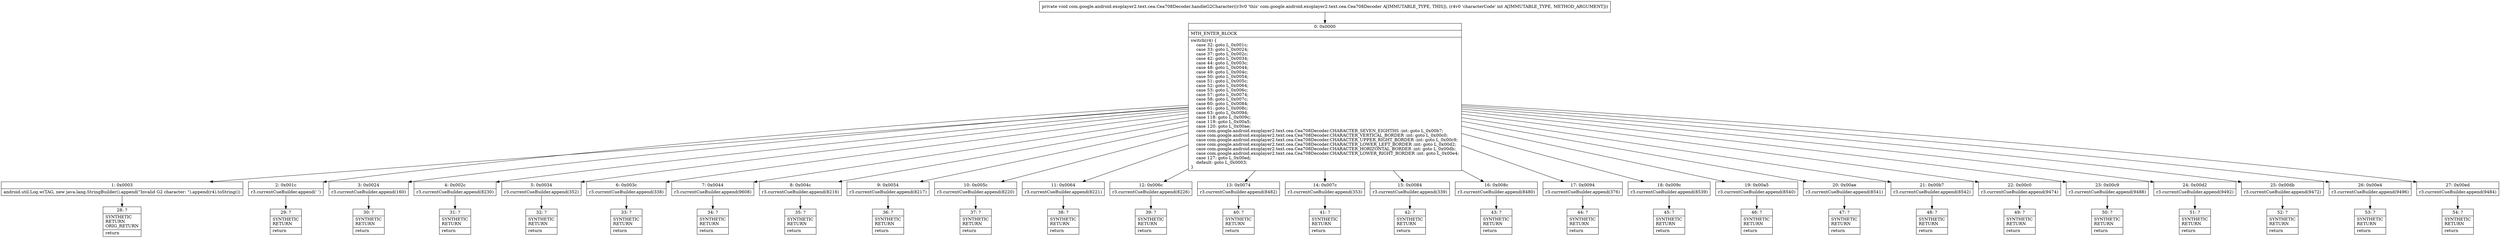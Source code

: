 digraph "CFG forcom.google.android.exoplayer2.text.cea.Cea708Decoder.handleG2Character(I)V" {
Node_0 [shape=record,label="{0\:\ 0x0000|MTH_ENTER_BLOCK\l|switch(r4) \{\l    case 32: goto L_0x001c;\l    case 33: goto L_0x0024;\l    case 37: goto L_0x002c;\l    case 42: goto L_0x0034;\l    case 44: goto L_0x003c;\l    case 48: goto L_0x0044;\l    case 49: goto L_0x004c;\l    case 50: goto L_0x0054;\l    case 51: goto L_0x005c;\l    case 52: goto L_0x0064;\l    case 53: goto L_0x006c;\l    case 57: goto L_0x0074;\l    case 58: goto L_0x007c;\l    case 60: goto L_0x0084;\l    case 61: goto L_0x008c;\l    case 63: goto L_0x0094;\l    case 118: goto L_0x009c;\l    case 119: goto L_0x00a5;\l    case 120: goto L_0x00ae;\l    case com.google.android.exoplayer2.text.cea.Cea708Decoder.CHARACTER_SEVEN_EIGHTHS :int: goto L_0x00b7;\l    case com.google.android.exoplayer2.text.cea.Cea708Decoder.CHARACTER_VERTICAL_BORDER :int: goto L_0x00c0;\l    case com.google.android.exoplayer2.text.cea.Cea708Decoder.CHARACTER_UPPER_RIGHT_BORDER :int: goto L_0x00c9;\l    case com.google.android.exoplayer2.text.cea.Cea708Decoder.CHARACTER_LOWER_LEFT_BORDER :int: goto L_0x00d2;\l    case com.google.android.exoplayer2.text.cea.Cea708Decoder.CHARACTER_HORIZONTAL_BORDER :int: goto L_0x00db;\l    case com.google.android.exoplayer2.text.cea.Cea708Decoder.CHARACTER_LOWER_RIGHT_BORDER :int: goto L_0x00e4;\l    case 127: goto L_0x00ed;\l    default: goto L_0x0003;\l\}\l}"];
Node_1 [shape=record,label="{1\:\ 0x0003|android.util.Log.w(TAG, new java.lang.StringBuilder().append(\"Invalid G2 character: \").append(r4).toString())\l}"];
Node_2 [shape=record,label="{2\:\ 0x001c|r3.currentCueBuilder.append(' ')\l}"];
Node_3 [shape=record,label="{3\:\ 0x0024|r3.currentCueBuilder.append(160)\l}"];
Node_4 [shape=record,label="{4\:\ 0x002c|r3.currentCueBuilder.append(8230)\l}"];
Node_5 [shape=record,label="{5\:\ 0x0034|r3.currentCueBuilder.append(352)\l}"];
Node_6 [shape=record,label="{6\:\ 0x003c|r3.currentCueBuilder.append(338)\l}"];
Node_7 [shape=record,label="{7\:\ 0x0044|r3.currentCueBuilder.append(9608)\l}"];
Node_8 [shape=record,label="{8\:\ 0x004c|r3.currentCueBuilder.append(8216)\l}"];
Node_9 [shape=record,label="{9\:\ 0x0054|r3.currentCueBuilder.append(8217)\l}"];
Node_10 [shape=record,label="{10\:\ 0x005c|r3.currentCueBuilder.append(8220)\l}"];
Node_11 [shape=record,label="{11\:\ 0x0064|r3.currentCueBuilder.append(8221)\l}"];
Node_12 [shape=record,label="{12\:\ 0x006c|r3.currentCueBuilder.append(8226)\l}"];
Node_13 [shape=record,label="{13\:\ 0x0074|r3.currentCueBuilder.append(8482)\l}"];
Node_14 [shape=record,label="{14\:\ 0x007c|r3.currentCueBuilder.append(353)\l}"];
Node_15 [shape=record,label="{15\:\ 0x0084|r3.currentCueBuilder.append(339)\l}"];
Node_16 [shape=record,label="{16\:\ 0x008c|r3.currentCueBuilder.append(8480)\l}"];
Node_17 [shape=record,label="{17\:\ 0x0094|r3.currentCueBuilder.append(376)\l}"];
Node_18 [shape=record,label="{18\:\ 0x009c|r3.currentCueBuilder.append(8539)\l}"];
Node_19 [shape=record,label="{19\:\ 0x00a5|r3.currentCueBuilder.append(8540)\l}"];
Node_20 [shape=record,label="{20\:\ 0x00ae|r3.currentCueBuilder.append(8541)\l}"];
Node_21 [shape=record,label="{21\:\ 0x00b7|r3.currentCueBuilder.append(8542)\l}"];
Node_22 [shape=record,label="{22\:\ 0x00c0|r3.currentCueBuilder.append(9474)\l}"];
Node_23 [shape=record,label="{23\:\ 0x00c9|r3.currentCueBuilder.append(9488)\l}"];
Node_24 [shape=record,label="{24\:\ 0x00d2|r3.currentCueBuilder.append(9492)\l}"];
Node_25 [shape=record,label="{25\:\ 0x00db|r3.currentCueBuilder.append(9472)\l}"];
Node_26 [shape=record,label="{26\:\ 0x00e4|r3.currentCueBuilder.append(9496)\l}"];
Node_27 [shape=record,label="{27\:\ 0x00ed|r3.currentCueBuilder.append(9484)\l}"];
Node_28 [shape=record,label="{28\:\ ?|SYNTHETIC\lRETURN\lORIG_RETURN\l|return\l}"];
Node_29 [shape=record,label="{29\:\ ?|SYNTHETIC\lRETURN\l|return\l}"];
Node_30 [shape=record,label="{30\:\ ?|SYNTHETIC\lRETURN\l|return\l}"];
Node_31 [shape=record,label="{31\:\ ?|SYNTHETIC\lRETURN\l|return\l}"];
Node_32 [shape=record,label="{32\:\ ?|SYNTHETIC\lRETURN\l|return\l}"];
Node_33 [shape=record,label="{33\:\ ?|SYNTHETIC\lRETURN\l|return\l}"];
Node_34 [shape=record,label="{34\:\ ?|SYNTHETIC\lRETURN\l|return\l}"];
Node_35 [shape=record,label="{35\:\ ?|SYNTHETIC\lRETURN\l|return\l}"];
Node_36 [shape=record,label="{36\:\ ?|SYNTHETIC\lRETURN\l|return\l}"];
Node_37 [shape=record,label="{37\:\ ?|SYNTHETIC\lRETURN\l|return\l}"];
Node_38 [shape=record,label="{38\:\ ?|SYNTHETIC\lRETURN\l|return\l}"];
Node_39 [shape=record,label="{39\:\ ?|SYNTHETIC\lRETURN\l|return\l}"];
Node_40 [shape=record,label="{40\:\ ?|SYNTHETIC\lRETURN\l|return\l}"];
Node_41 [shape=record,label="{41\:\ ?|SYNTHETIC\lRETURN\l|return\l}"];
Node_42 [shape=record,label="{42\:\ ?|SYNTHETIC\lRETURN\l|return\l}"];
Node_43 [shape=record,label="{43\:\ ?|SYNTHETIC\lRETURN\l|return\l}"];
Node_44 [shape=record,label="{44\:\ ?|SYNTHETIC\lRETURN\l|return\l}"];
Node_45 [shape=record,label="{45\:\ ?|SYNTHETIC\lRETURN\l|return\l}"];
Node_46 [shape=record,label="{46\:\ ?|SYNTHETIC\lRETURN\l|return\l}"];
Node_47 [shape=record,label="{47\:\ ?|SYNTHETIC\lRETURN\l|return\l}"];
Node_48 [shape=record,label="{48\:\ ?|SYNTHETIC\lRETURN\l|return\l}"];
Node_49 [shape=record,label="{49\:\ ?|SYNTHETIC\lRETURN\l|return\l}"];
Node_50 [shape=record,label="{50\:\ ?|SYNTHETIC\lRETURN\l|return\l}"];
Node_51 [shape=record,label="{51\:\ ?|SYNTHETIC\lRETURN\l|return\l}"];
Node_52 [shape=record,label="{52\:\ ?|SYNTHETIC\lRETURN\l|return\l}"];
Node_53 [shape=record,label="{53\:\ ?|SYNTHETIC\lRETURN\l|return\l}"];
Node_54 [shape=record,label="{54\:\ ?|SYNTHETIC\lRETURN\l|return\l}"];
MethodNode[shape=record,label="{private void com.google.android.exoplayer2.text.cea.Cea708Decoder.handleG2Character((r3v0 'this' com.google.android.exoplayer2.text.cea.Cea708Decoder A[IMMUTABLE_TYPE, THIS]), (r4v0 'characterCode' int A[IMMUTABLE_TYPE, METHOD_ARGUMENT])) }"];
MethodNode -> Node_0;
Node_0 -> Node_1;
Node_0 -> Node_2;
Node_0 -> Node_3;
Node_0 -> Node_4;
Node_0 -> Node_5;
Node_0 -> Node_6;
Node_0 -> Node_7;
Node_0 -> Node_8;
Node_0 -> Node_9;
Node_0 -> Node_10;
Node_0 -> Node_11;
Node_0 -> Node_12;
Node_0 -> Node_13;
Node_0 -> Node_14;
Node_0 -> Node_15;
Node_0 -> Node_16;
Node_0 -> Node_17;
Node_0 -> Node_18;
Node_0 -> Node_19;
Node_0 -> Node_20;
Node_0 -> Node_21;
Node_0 -> Node_22;
Node_0 -> Node_23;
Node_0 -> Node_24;
Node_0 -> Node_25;
Node_0 -> Node_26;
Node_0 -> Node_27;
Node_1 -> Node_28;
Node_2 -> Node_29;
Node_3 -> Node_30;
Node_4 -> Node_31;
Node_5 -> Node_32;
Node_6 -> Node_33;
Node_7 -> Node_34;
Node_8 -> Node_35;
Node_9 -> Node_36;
Node_10 -> Node_37;
Node_11 -> Node_38;
Node_12 -> Node_39;
Node_13 -> Node_40;
Node_14 -> Node_41;
Node_15 -> Node_42;
Node_16 -> Node_43;
Node_17 -> Node_44;
Node_18 -> Node_45;
Node_19 -> Node_46;
Node_20 -> Node_47;
Node_21 -> Node_48;
Node_22 -> Node_49;
Node_23 -> Node_50;
Node_24 -> Node_51;
Node_25 -> Node_52;
Node_26 -> Node_53;
Node_27 -> Node_54;
}

